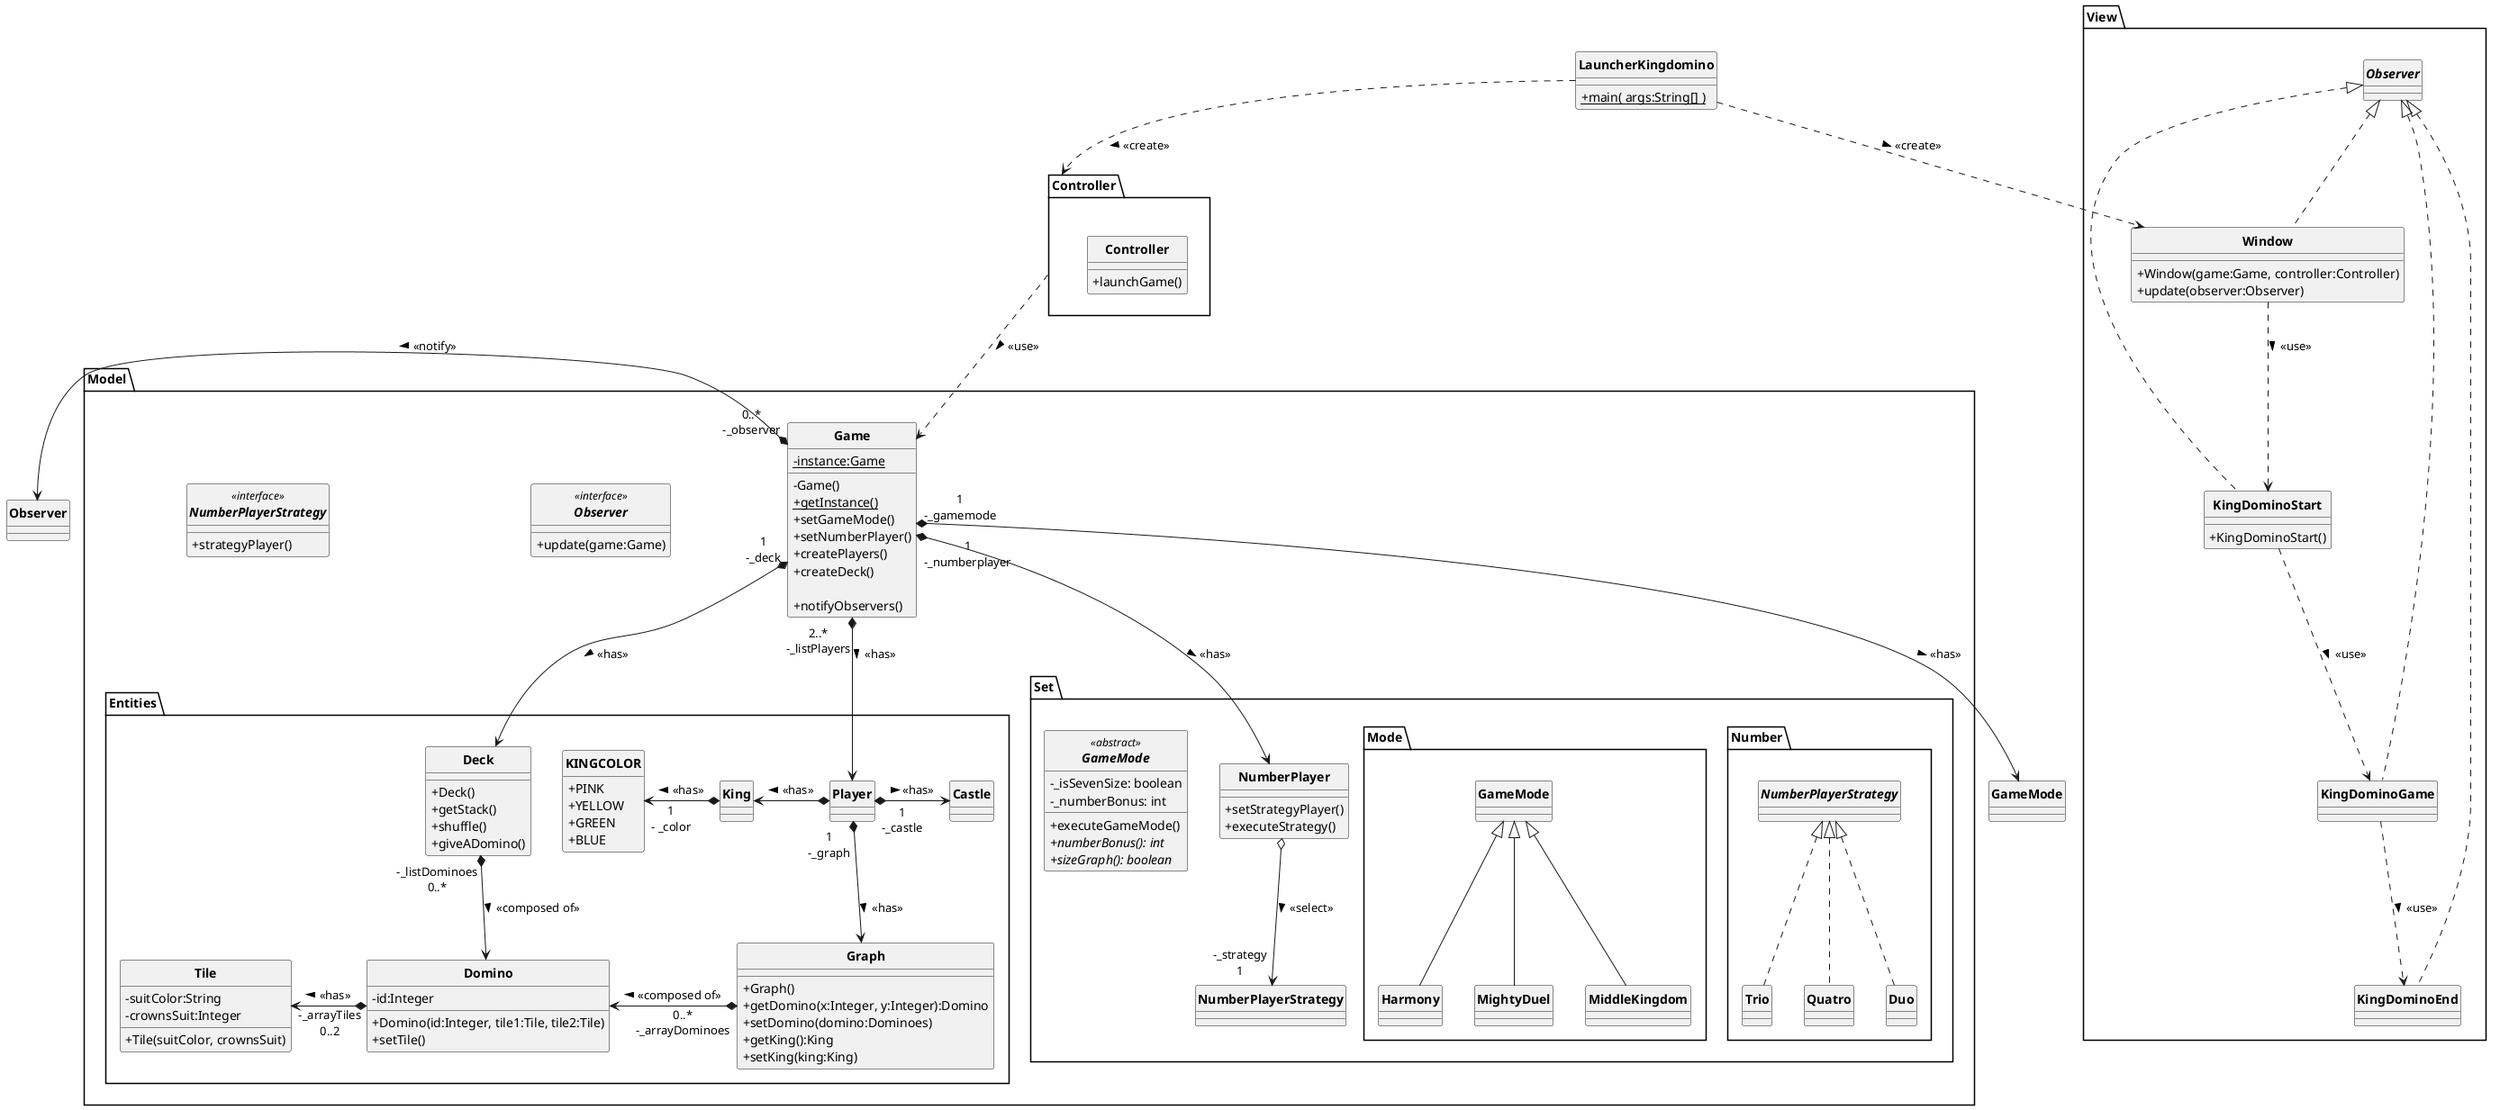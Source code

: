 @startuml
skinparam style strictuml
skinparam classAttributeIconSize 0
skinparam classFontStyle Bold
hide enum methods

class LauncherKingdomino{
    + {static} main( args:String[] )
}

package Model{

    class Game {
        {static}-instance:Game
        -Game()
        {static}+getInstance()
        +setGameMode()
        +setNumberPlayer()
        +createPlayers()
        +createDeck()

        +notifyObservers()
    }

    interface Observer<<interface>>{
       +update(game:Game)
    }

    package Entities{
            Graph "0..*\n-_arrayDominoes" *-l-> Domino : <<composed of>> >
            class Graph {
                +Graph()
                +getDomino(x:Integer, y:Integer):Domino
                +setDomino(domino:Dominoes)
                +getKing():King
                +setKing(king:King)

            }
            class King{

            }


        Deck "-_listDominoes\n0..*" *--> Domino : <<composed of>> >
            class Deck{
                +Deck()
                +getStack()
                +shuffle()
                +giveADomino()
            }

            Domino "-_arrayTiles\n0..2" *-l-> Tile : <<has>> >
            class Domino {
               -id:Integer
               +Domino(id:Integer, tile1:Tile, tile2:Tile)
               +setTile()
            }

            class Tile{
               -suitColor:String
               -crownsSuit:Integer
               +Tile(suitColor, crownsSuit)
            }

            Player "1\n-_graph" *--> Graph : > <<has>>
            Player *-l-> King : > <<has>>
            Player "1\n-_castle" *-> Castle : > <<has>>
            class Player {

            }

            class Castle{

            }

            enum KINGCOLOR {
                +PINK
                +YELLOW
                +GREEN
                +BLUE
            }

    }


    package Set{
        class NumberPlayer{
                +setStrategyPlayer()
                +executeStrategy()
         }

        NumberPlayer o--> "-_strategy\n1"NumberPlayerStrategy: > <<select>>

        package Number{
                class Duo implements NumberPlayerStrategy
                {

                }

                class Trio implements NumberPlayerStrategy
                {

                }

                class Quatro implements NumberPlayerStrategy
                {

                }
        }


        abstract GameMode<<abstract>>{
            -_isSevenSize: boolean
            -_numberBonus: int
            +executeGameMode()
            {abstract}+numberBonus(): int
            {abstract}+sizeGraph(): boolean
        }


            package Mode{
                class MiddleKingdom extends GameMode{

                }

                class Harmony extends GameMode{

                }

                class MightyDuel extends GameMode{

                }
            }

    }

    interface NumberPlayerStrategy<<interface>>{
        +strategyPlayer()
    }




}

package View {
    Window ..> KingDominoStart : <<use>> >
    KingDominoStart ..> KingDominoGame : <<use>> >
     KingDominoGame ..> KingDominoEnd: <<use>> >
    class Window implements Observer
    {
        +Window(game:Game, controller:Controller)
        +update(observer:Observer)
    }

    class KingDominoStart implements Observer
    {
        +KingDominoStart()
    }

    class KingDominoGame implements Observer
    {

    }

    class KingDominoEnd implements Observer
    {

    }
}

package Controller {

    class Controller{
        +launchGame()
    }

}

LauncherKingdomino ..> Window : <<create>> >
LauncherKingdomino ..> Controller : <<create>> >
Game "1\n-_gamemode"*--> GameMode : <<has>> >
Game "1\n-_numberplayer" *--> NumberPlayer : <<has>> >
Game "1\n-_deck" *--> Deck : <<has>> >
Game "2..*\n-_listPlayers" *-> Player : <<has>> >
Controller ..> Game : <<use>> >
Game *-l-> Observer : "0..*\n-_observer"<<notify>> >
King *-l-> "1\n- _color" KINGCOLOR : <<has>> >

@enduml